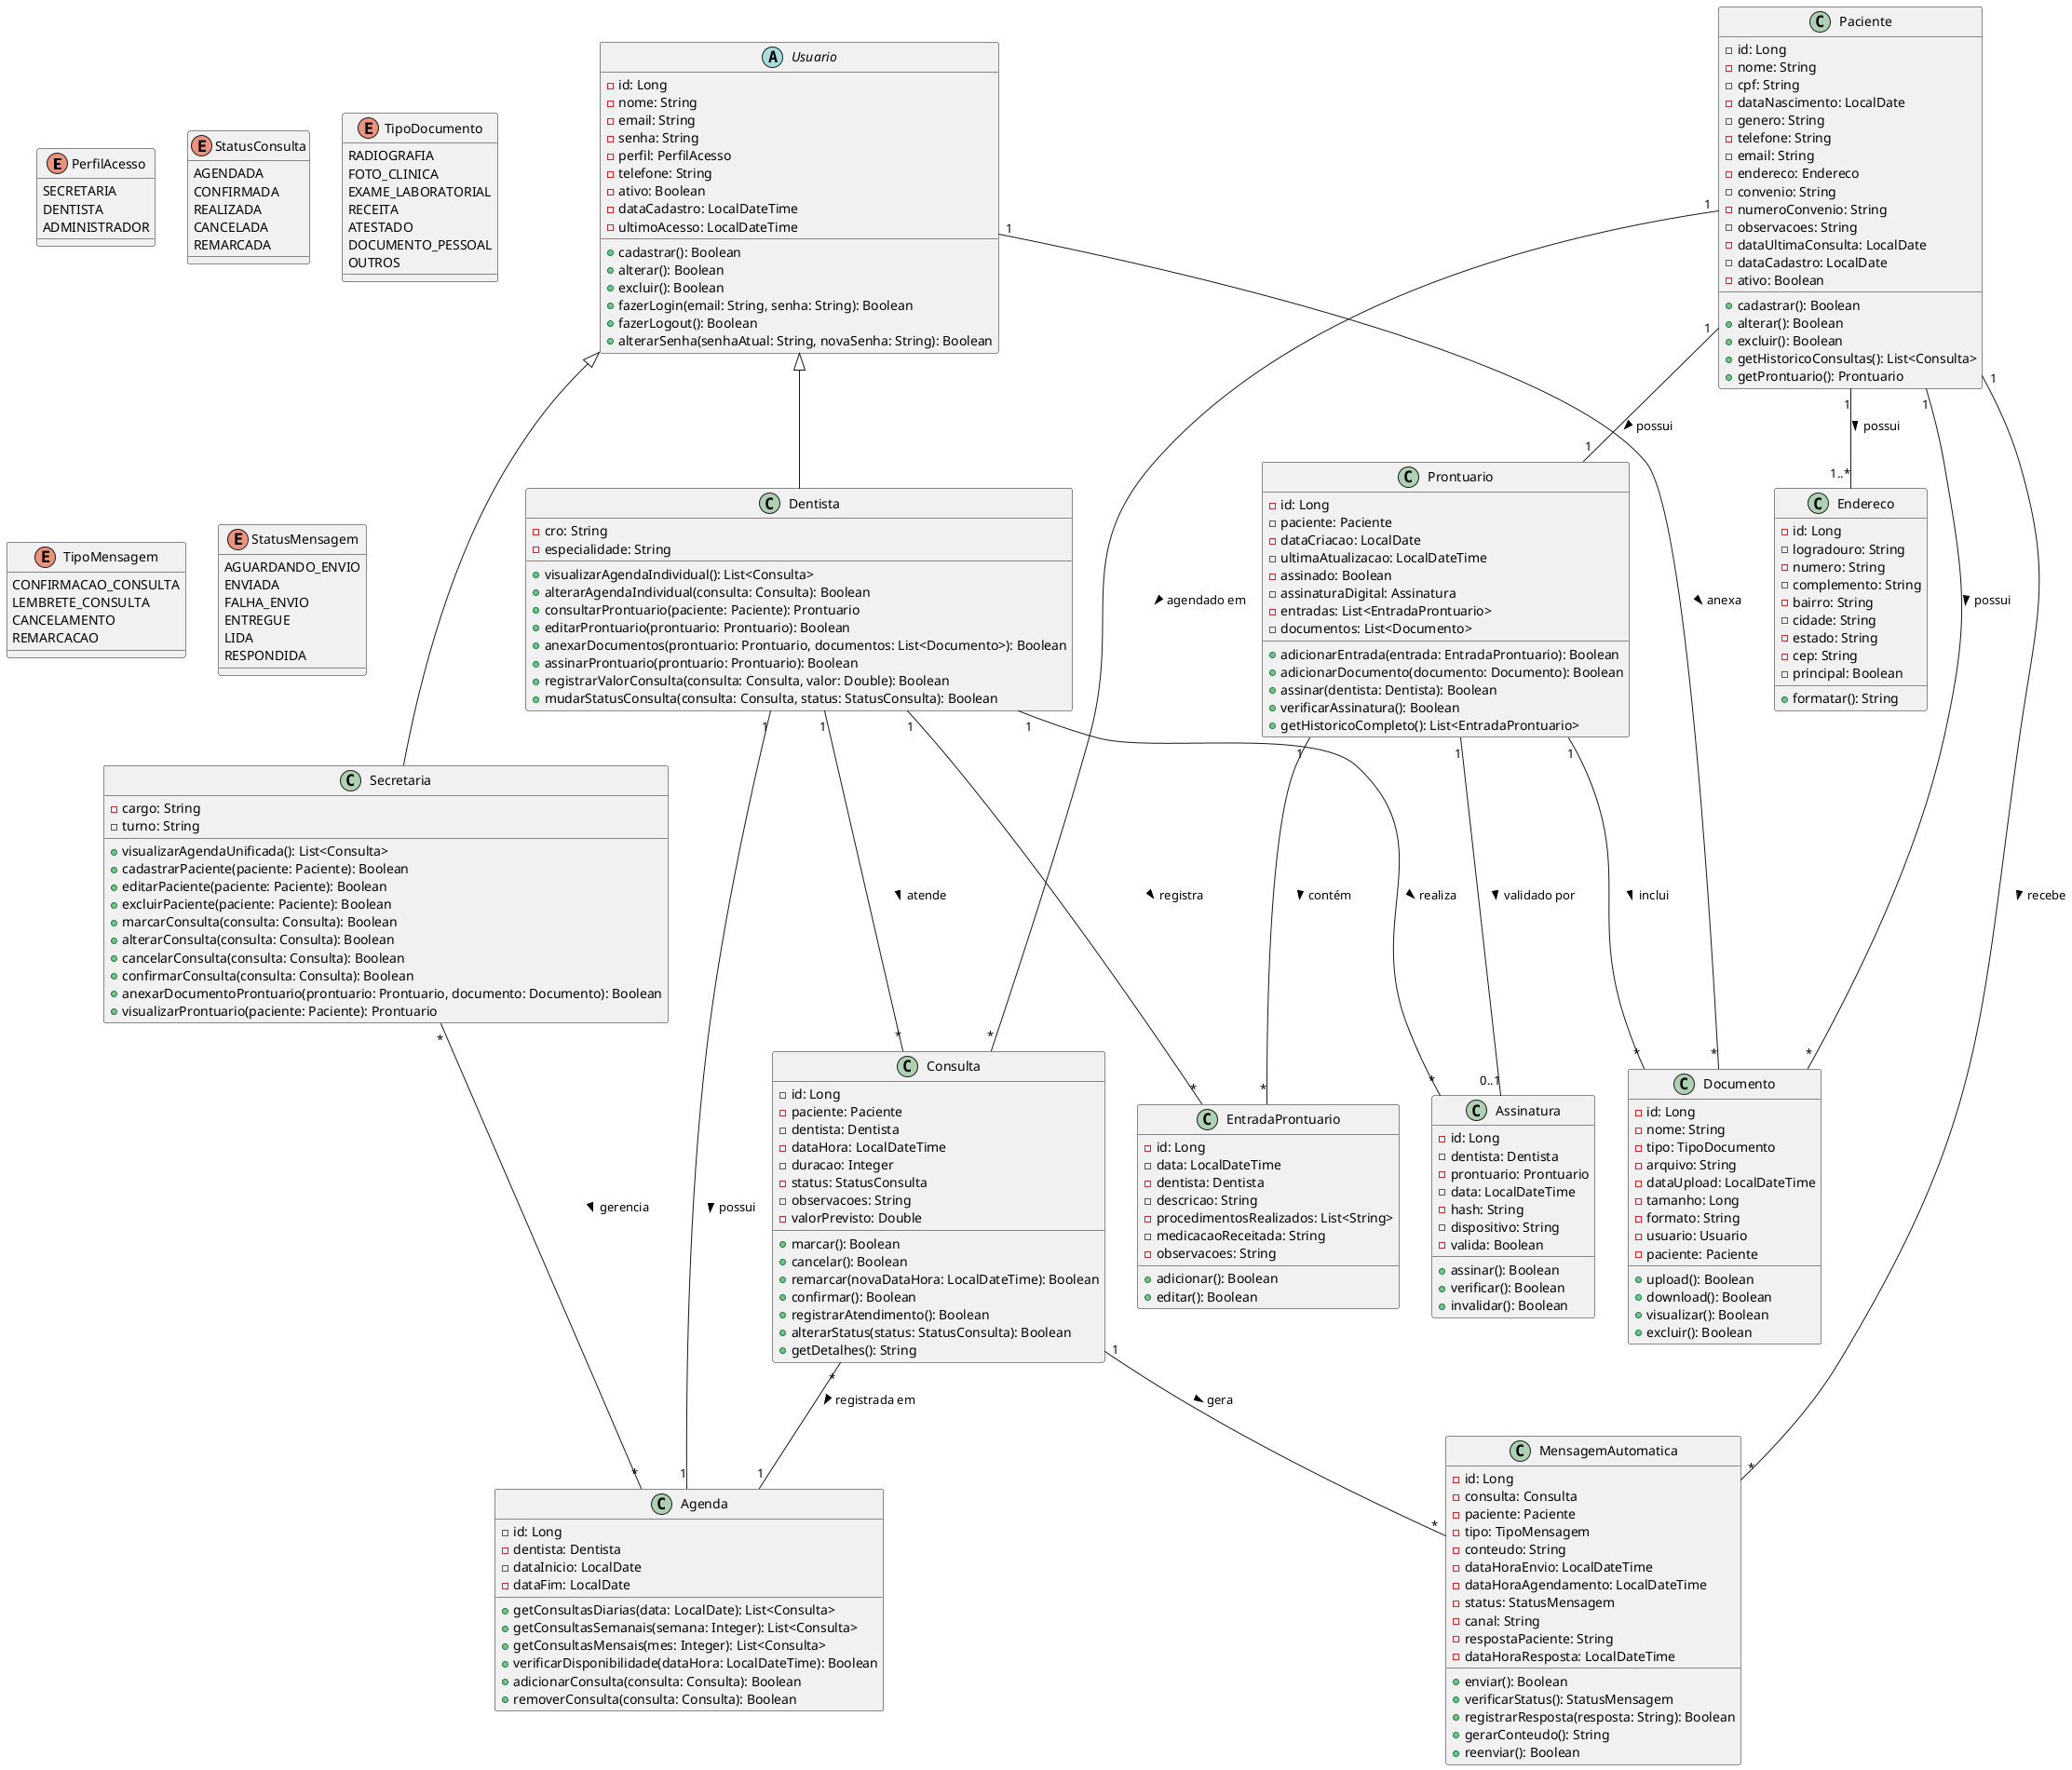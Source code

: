 @startuml

' Enum definitions
enum PerfilAcesso {
  SECRETARIA
  DENTISTA
  ADMINISTRADOR
}

enum StatusConsulta {
  AGENDADA
  CONFIRMADA
  REALIZADA
  CANCELADA
  REMARCADA
}

enum TipoDocumento {
  RADIOGRAFIA
  FOTO_CLINICA
  EXAME_LABORATORIAL
  RECEITA
  ATESTADO
  DOCUMENTO_PESSOAL
  OUTROS
}

enum TipoMensagem {
  CONFIRMACAO_CONSULTA
  LEMBRETE_CONSULTA
  CANCELAMENTO
  REMARCACAO
}

enum StatusMensagem {
  AGUARDANDO_ENVIO
  ENVIADA
  FALHA_ENVIO
  ENTREGUE
  LIDA
  RESPONDIDA
}

' Base classes
abstract class Usuario {
  -id: Long
  -nome: String
  -email: String
  -senha: String
  -perfil: PerfilAcesso
  -telefone: String
  -ativo: Boolean
  -dataCadastro: LocalDateTime
  -ultimoAcesso: LocalDateTime
  +cadastrar(): Boolean
  +alterar(): Boolean
  +excluir(): Boolean
  +fazerLogin(email: String, senha: String): Boolean
  +fazerLogout(): Boolean
  +alterarSenha(senhaAtual: String, novaSenha: String): Boolean
}

' User types
class Secretaria extends Usuario {
  -cargo: String
  -turno: String
  +visualizarAgendaUnificada(): List<Consulta>
  +cadastrarPaciente(paciente: Paciente): Boolean
  +editarPaciente(paciente: Paciente): Boolean
  +excluirPaciente(paciente: Paciente): Boolean
  +marcarConsulta(consulta: Consulta): Boolean
  +alterarConsulta(consulta: Consulta): Boolean
  +cancelarConsulta(consulta: Consulta): Boolean
  +confirmarConsulta(consulta: Consulta): Boolean
  +anexarDocumentoProntuario(prontuario: Prontuario, documento: Documento): Boolean
  +visualizarProntuario(paciente: Paciente): Prontuario
}

class Dentista extends Usuario {
  -cro: String
  -especialidade: String
  +visualizarAgendaIndividual(): List<Consulta>
  +alterarAgendaIndividual(consulta: Consulta): Boolean
  +consultarProntuario(paciente: Paciente): Prontuario
  +editarProntuario(prontuario: Prontuario): Boolean
  +anexarDocumentos(prontuario: Prontuario, documentos: List<Documento>): Boolean
  +assinarProntuario(prontuario: Prontuario): Boolean
  +registrarValorConsulta(consulta: Consulta, valor: Double): Boolean
  +mudarStatusConsulta(consulta: Consulta, status: StatusConsulta): Boolean
}

' Main entities
class Paciente {
  -id: Long
  -nome: String
  -cpf: String
  -dataNascimento: LocalDate
  -genero: String
  -telefone: String
  -email: String
  -endereco: Endereco
  -convenio: String
  -numeroConvenio: String
  -observacoes: String
  -dataUltimaConsulta: LocalDate
  -dataCadastro: LocalDate
  -ativo: Boolean
  +cadastrar(): Boolean
  +alterar(): Boolean
  +excluir(): Boolean
  +getHistoricoConsultas(): List<Consulta>
  +getProntuario(): Prontuario
}

class Consulta {
  -id: Long
  -paciente: Paciente
  -dentista: Dentista
  -dataHora: LocalDateTime
  -duracao: Integer
  -status: StatusConsulta
  -observacoes: String
  -valorPrevisto: Double
  +marcar(): Boolean
  +cancelar(): Boolean
  +remarcar(novaDataHora: LocalDateTime): Boolean
  +confirmar(): Boolean
  +registrarAtendimento(): Boolean
  +alterarStatus(status: StatusConsulta): Boolean
  +getDetalhes(): String
}

class Prontuario {
  -id: Long
  -paciente: Paciente
  -dataCriacao: LocalDate
  -ultimaAtualizacao: LocalDateTime
  -assinado: Boolean
  -assinaturaDigital: Assinatura
  -entradas: List<EntradaProntuario>
  -documentos: List<Documento>
  +adicionarEntrada(entrada: EntradaProntuario): Boolean
  +adicionarDocumento(documento: Documento): Boolean
  +assinar(dentista: Dentista): Boolean
  +verificarAssinatura(): Boolean
  +getHistoricoCompleto(): List<EntradaProntuario>
}

class EntradaProntuario {
  -id: Long
  -data: LocalDateTime
  -dentista: Dentista
  -descricao: String
  -procedimentosRealizados: List<String>
  -medicacaoReceitada: String
  -observacoes: String
  +adicionar(): Boolean
  +editar(): Boolean
}

class Documento {
  -id: Long
  -nome: String
  -tipo: TipoDocumento
  -arquivo: String
  -dataUpload: LocalDateTime
  -tamanho: Long
  -formato: String
  -usuario: Usuario
  -paciente: Paciente
  +upload(): Boolean
  +download(): Boolean
  +visualizar(): Boolean
  +excluir(): Boolean
}

class Agenda {
  -id: Long
  -dentista: Dentista
  -dataInicio: LocalDate
  -dataFim: LocalDate
  +getConsultasDiarias(data: LocalDate): List<Consulta>
  +getConsultasSemanais(semana: Integer): List<Consulta>
  +getConsultasMensais(mes: Integer): List<Consulta>
  +verificarDisponibilidade(dataHora: LocalDateTime): Boolean
  +adicionarConsulta(consulta: Consulta): Boolean
  +removerConsulta(consulta: Consulta): Boolean
}

class Assinatura {
  -id: Long
  -dentista: Dentista
  -prontuario: Prontuario
  -data: LocalDateTime
  -hash: String
  -dispositivo: String
  -valida: Boolean
  +assinar(): Boolean
  +verificar(): Boolean
  +invalidar(): Boolean
}

class Endereco {
  -id: Long
  -logradouro: String
  -numero: String
  -complemento: String
  -bairro: String
  -cidade: String
  -estado: String
  -cep: String
  -principal: Boolean
  +formatar(): String
}

class MensagemAutomatica {
  -id: Long
  -consulta: Consulta
  -paciente: Paciente
  -tipo: TipoMensagem
  -conteudo: String
  -dataHoraEnvio: LocalDateTime
  -dataHoraAgendamento: LocalDateTime
  -status: StatusMensagem
  -canal: String
  -respostaPaciente: String
  -dataHoraResposta: LocalDateTime
  +enviar(): Boolean
  +verificarStatus(): StatusMensagem
  +registrarResposta(resposta: String): Boolean
  +gerarConteudo(): String
  +reenviar(): Boolean
}


' Relationships

Paciente "1" -- "1" Prontuario : possui >
Paciente "1" -- "*" Consulta : agendado em >
Paciente "1" -- "1..*" Endereco : possui >
Paciente "1" -- "*" Documento : possui >
Paciente "1" -- "*" MensagemAutomatica : recebe >

Dentista "1" -- "1" Agenda : possui >
Dentista "1" -- "*" Consulta : atende >
Dentista "1" -- "*" EntradaProntuario : registra >
Dentista "1" -- "*" Assinatura : realiza >

Consulta "*" -- "1" Agenda : registrada em >
Consulta "1" -- "*" MensagemAutomatica : gera >

Prontuario "1" -- "*" EntradaProntuario : contém >
Prontuario "1" -- "*" Documento : inclui >
Prontuario "1" -- "0..1" Assinatura : validado por >

Usuario "1" -- "*" Documento : anexa >
Secretaria "*" -- "*" Agenda : gerencia >


@enduml
